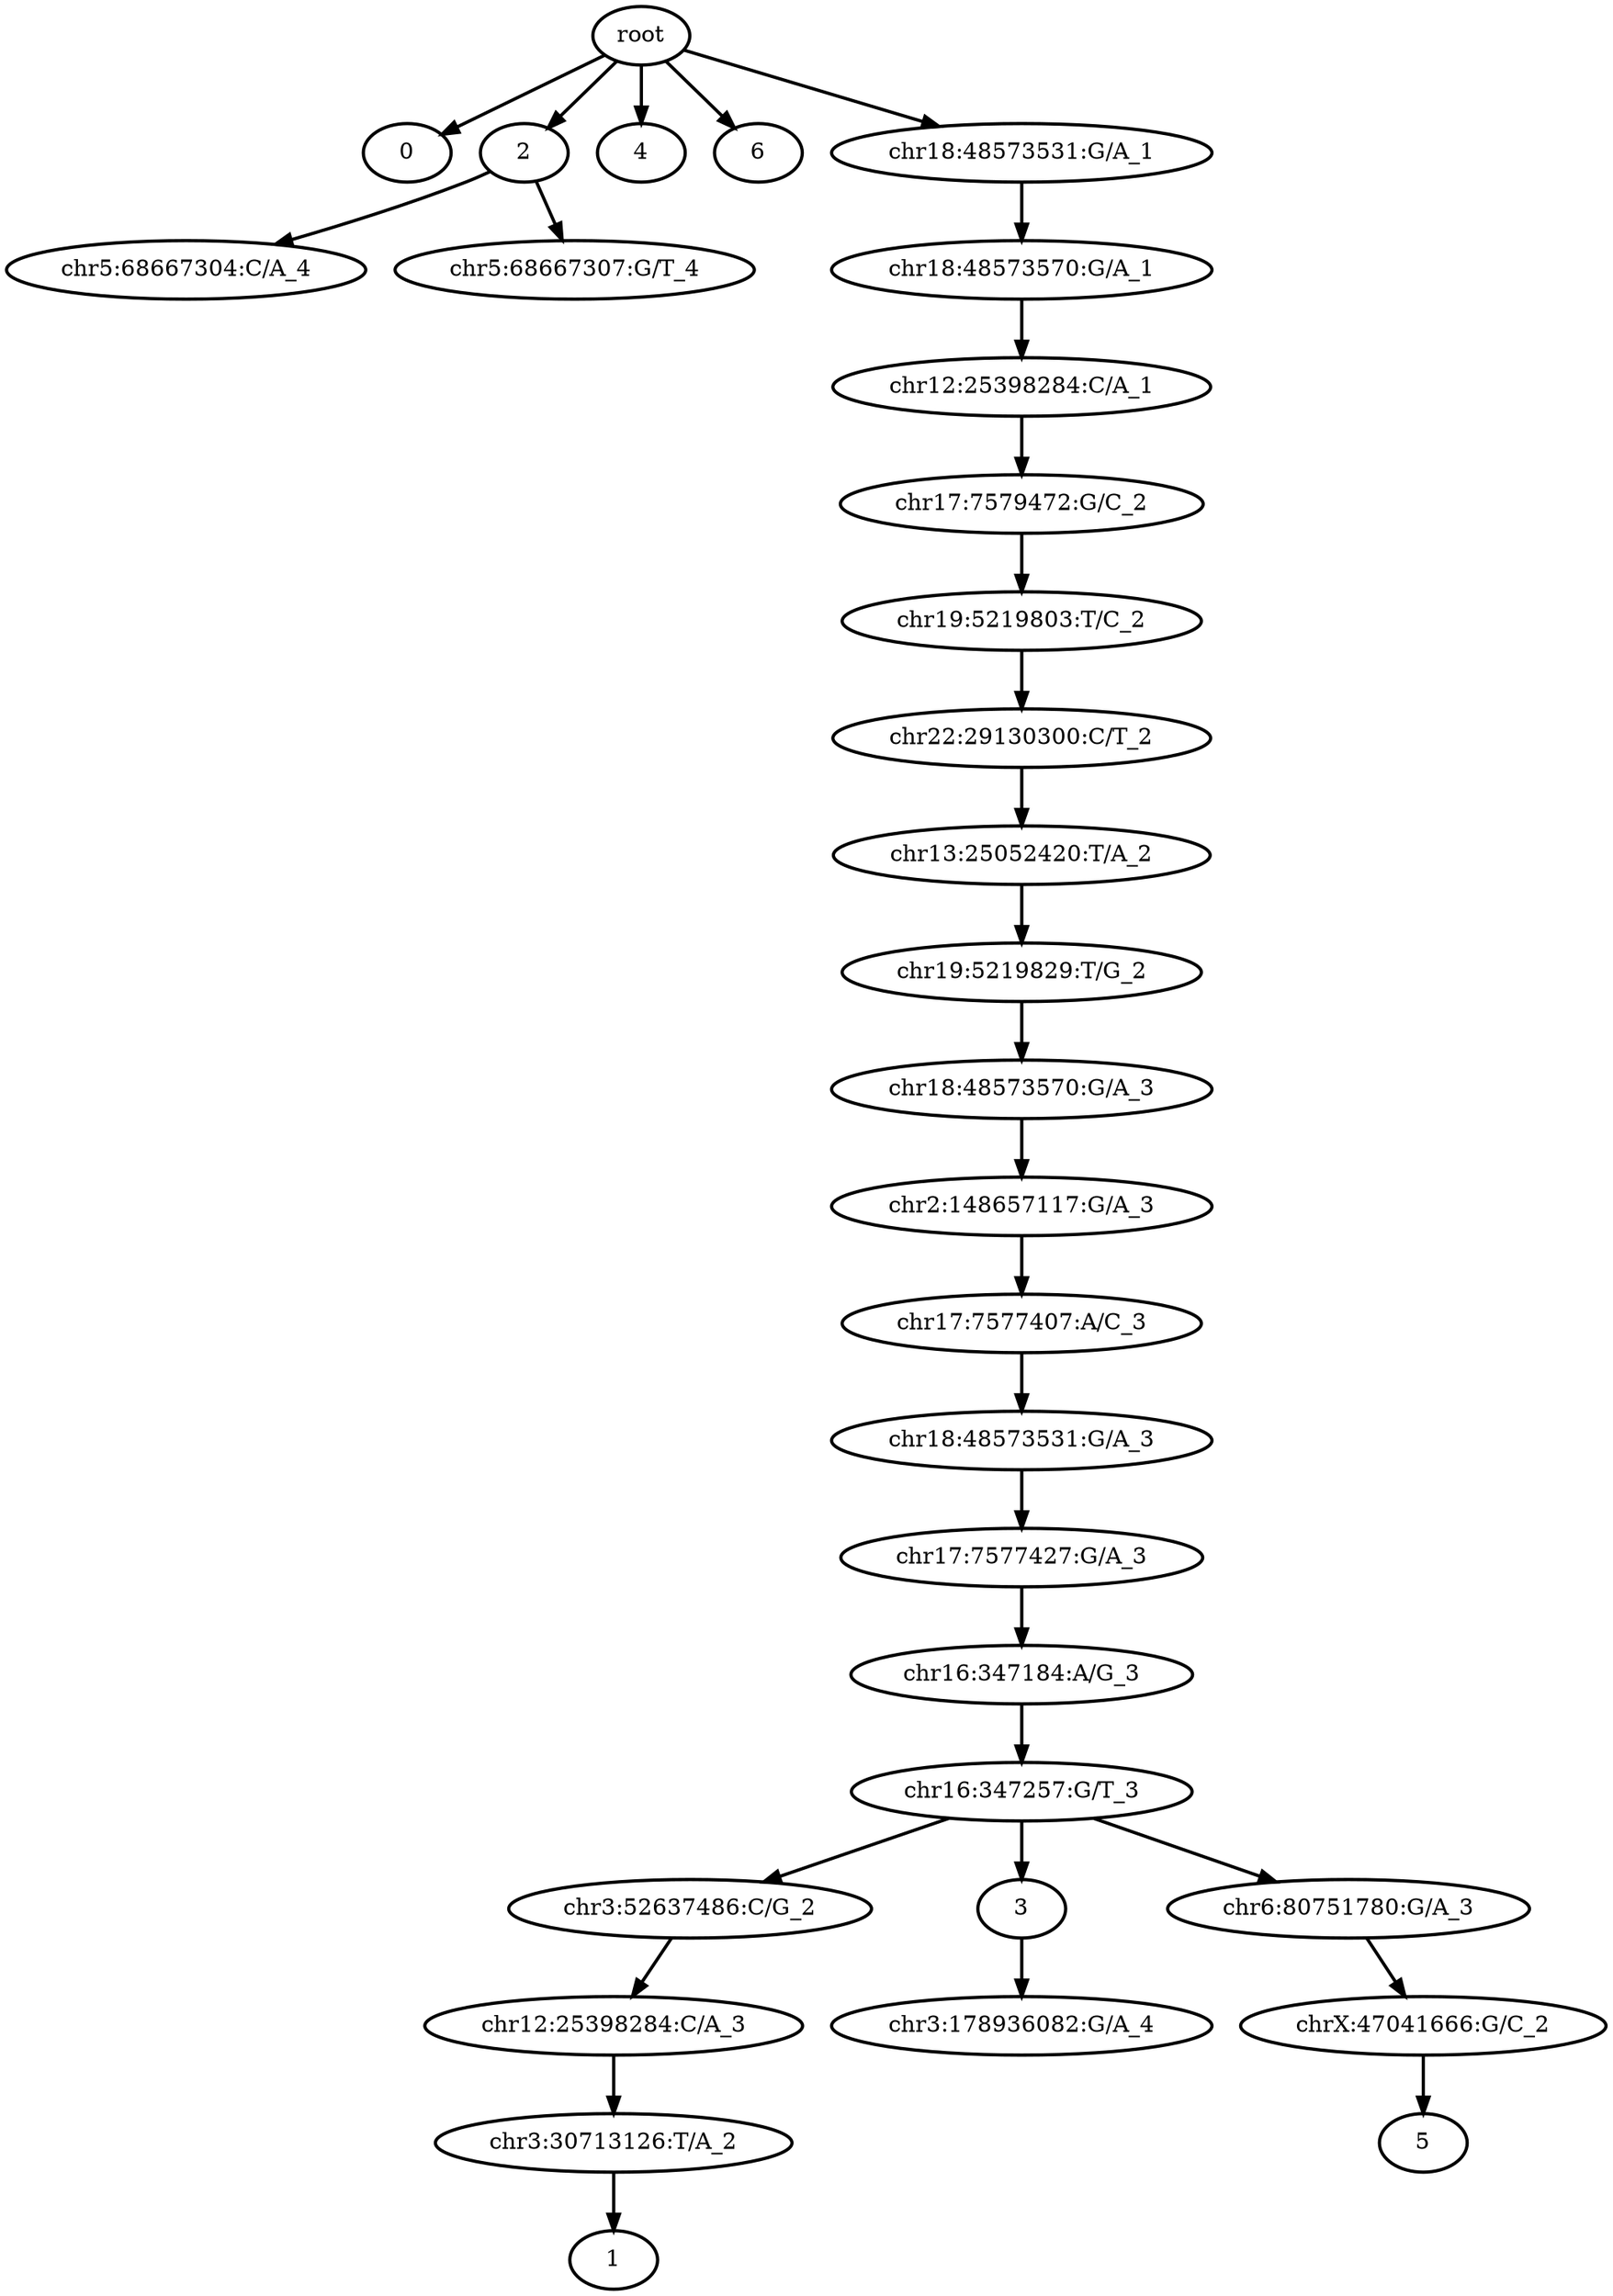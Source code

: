 digraph N {
	overlap="false"
	rankdir="TB"
	0 [label="root", style="bold"];
	1 [label="0", style="bold"];
	2 [label="chr3:52637486:C/G_2", style="bold"];
	3 [label="chr12:25398284:C/A_3", style="bold"];
	4 [label="chr3:30713126:T/A_2", style="bold"];
	5 [label="1", style="bold"];
	6 [label="2", style="bold"];
	7 [label="3", style="bold"];
	8 [label="4", style="bold"];
	9 [label="chr6:80751780:G/A_3", style="bold"];
	10 [label="chrX:47041666:G/C_2", style="bold"];
	11 [label="5", style="bold"];
	12 [label="6", style="bold"];
	13 [label="chr5:68667304:C/A_4", style="bold"];
	14 [label="chr5:68667307:G/T_4", style="bold"];
	15 [label="chr3:178936082:G/A_4", style="bold"];
	16 [label="chr17:7579472:G/C_2", style="bold"];
	17 [label="chr19:5219803:T/C_2", style="bold"];
	18 [label="chr22:29130300:C/T_2", style="bold"];
	19 [label="chr13:25052420:T/A_2", style="bold"];
	20 [label="chr19:5219829:T/G_2", style="bold"];
	21 [label="chr18:48573570:G/A_3", style="bold"];
	22 [label="chr2:148657117:G/A_3", style="bold"];
	23 [label="chr17:7577407:A/C_3", style="bold"];
	24 [label="chr18:48573531:G/A_3", style="bold"];
	25 [label="chr17:7577427:G/A_3", style="bold"];
	26 [label="chr16:347184:A/G_3", style="bold"];
	27 [label="chr16:347257:G/T_3", style="bold"];
	28 [label="chr18:48573531:G/A_1", style="bold"];
	29 [label="chr18:48573570:G/A_1", style="bold"];
	30 [label="chr12:25398284:C/A_1", style="bold"];
	0 -> 6 [style="bold"];
	0 -> 8 [style="bold"];
	0 -> 12 [style="bold"];
	0 -> 1 [style="bold"];
	0 -> 28 [style="bold"];
	2 -> 3 [style="bold"];
	3 -> 4 [style="bold"];
	4 -> 5 [style="bold"];
	6 -> 13 [style="bold"];
	6 -> 14 [style="bold"];
	7 -> 15 [style="bold"];
	9 -> 10 [style="bold"];
	10 -> 11 [style="bold"];
	16 -> 17 [style="bold"];
	17 -> 18 [style="bold"];
	18 -> 19 [style="bold"];
	19 -> 20 [style="bold"];
	20 -> 21 [style="bold"];
	21 -> 22 [style="bold"];
	22 -> 23 [style="bold"];
	23 -> 24 [style="bold"];
	24 -> 25 [style="bold"];
	25 -> 26 [style="bold"];
	26 -> 27 [style="bold"];
	27 -> 2 [style="bold"];
	27 -> 7 [style="bold"];
	27 -> 9 [style="bold"];
	28 -> 29 [style="bold"];
	29 -> 30 [style="bold"];
	30 -> 16 [style="bold"];
}